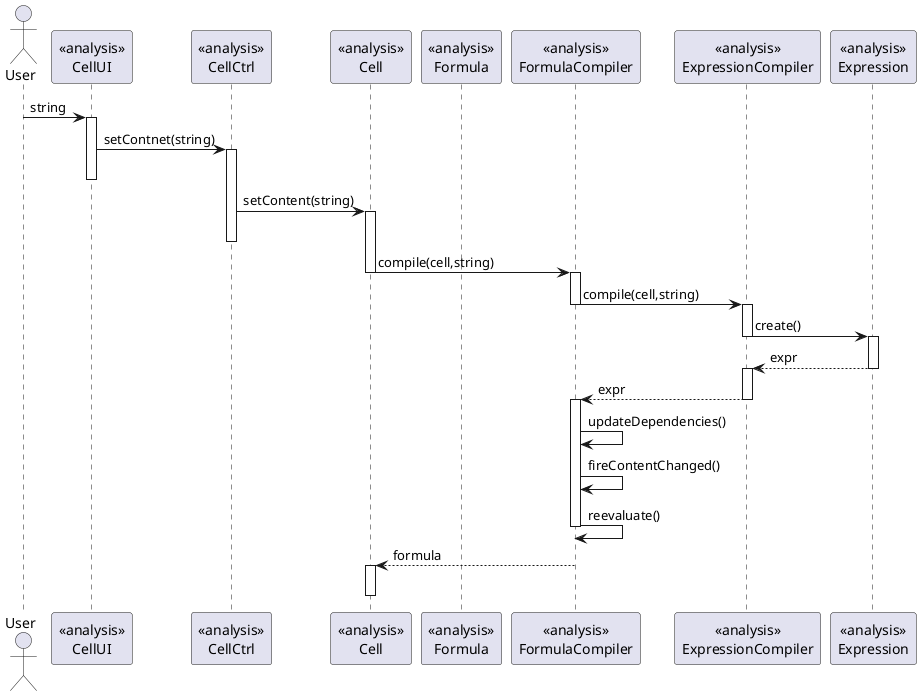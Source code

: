 @startuml doc-files/draft_macros_01_01.png
 actor User
 participant "<<analysis>>\nCellUI" as UI
 participant "<<analysis>>\nCellCtrl" as ctrl
 participant "<<analysis>>\nCell" as cell
 participant "<<analysis>>\nFormula" as formula
 participant "<<analysis>>\nFormulaCompiler" as formulaCompiler
 participant "<<analysis>>\nExpressionCompiler" as expressionCompiler
 participant "<<analysis>>\nExpression" as expression
User -> UI : string
activate UI
UI -> ctrl : setContnet(string)
activate ctrl
deactivate UI
ctrl -> cell : setContent(string)
activate cell
deactivate ctrl
cell -> formulaCompiler : compile(cell,string)
deactivate cell
activate formulaCompiler
deactivate formulaCompiler
formulaCompiler -> expressionCompiler : compile(cell,string)
deactivate formulaCompiler
activate expressionCompiler
expressionCompiler -> expression : create()
deactivate expressionCompiler
activate expression
expressionCompiler <-- expression : expr
deactivate expression
activate expressionCompiler
formulaCompiler <-- expressionCompiler : expr
deactivate expressionCompiler
activate formulaCompiler
formulaCompiler -> formulaCompiler : updateDependencies()
formulaCompiler -> formulaCompiler : fireContentChanged()
formulaCompiler -> formulaCompiler : reevaluate()
deactivate formulaCompiler
cell <-- formulaCompiler : formula
activate cell
deactivate cell



@enduml
